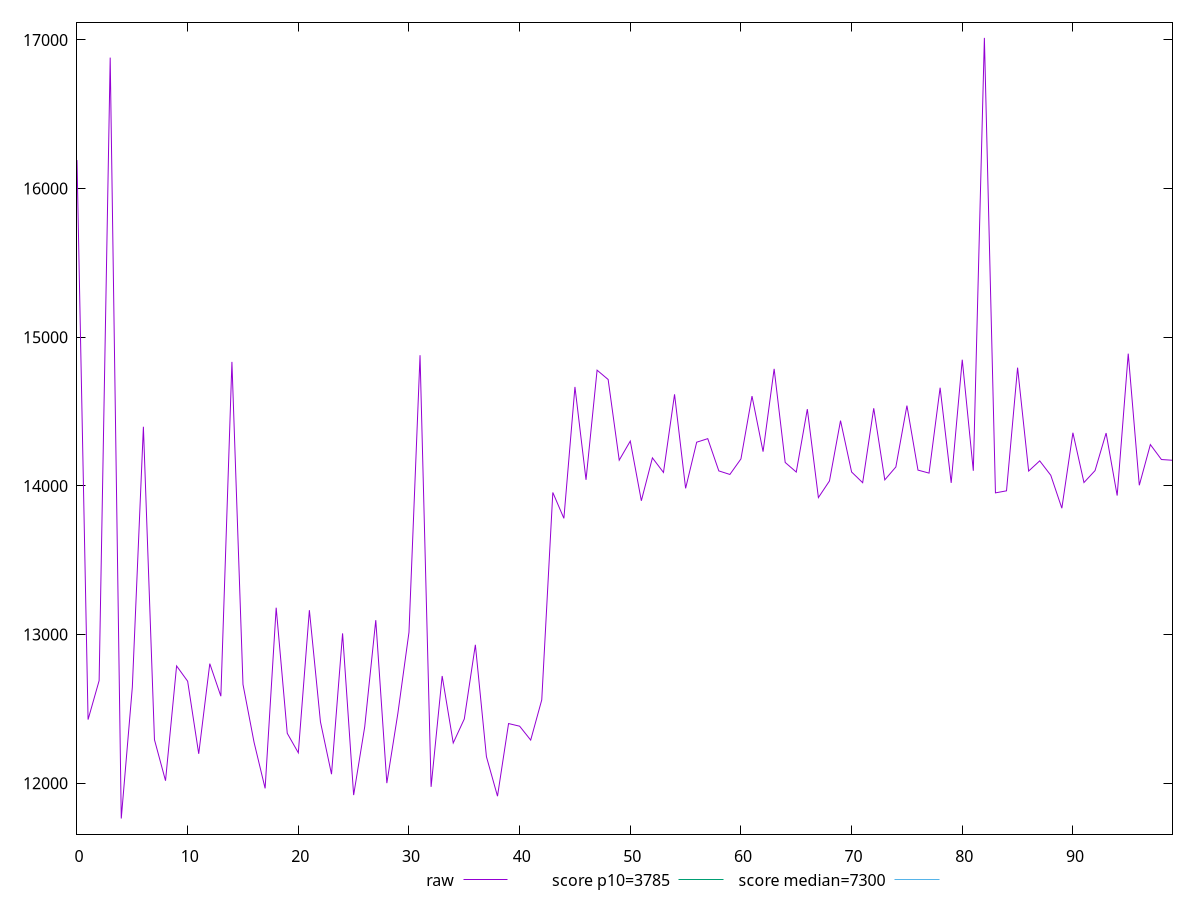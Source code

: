 reset

$raw <<EOF
0 16191.787
1 12427.878999999997
2 12690.189000000002
3 16880.917999999998
4 11762.344999999994
5 12645.684000000001
6 14397.8155
7 12292.4195
8 12016.681
9 12788.7845
10 12685.7305
11 12197.633999999998
12 12804.127
13 12585.150000000001
14 14834.05
15 12664.562
16 12275.243000000002
17 11965.204
18 13180.493000000002
19 12335.725999999997
20 12204.545999999998
21 13163.809000000001
22 12412.797000000002
23 12060.436000000002
24 13007.801500000001
25 11919.944
26 12378.874500000002
27 13096.447
28 12000.483999999999
29 12471.744999999995
30 13015.265499999998
31 14879.234499999997
32 11975.530999999999
33 12721.088
34 12270.729500000001
35 12432.168000000003
36 12930.8325
37 12178.474999999999
38 11912.574499999999
39 12401.171000000002
40 12383.4565
41 12289.933
42 12560.5895
43 13955.679
44 13781.661500000002
45 14665.586
46 14040.972000000002
47 14778.405499999997
48 14715.594000000001
49 14173.027
50 14301.541500000005
51 13899.856000000003
52 14188.524
53 14090.412
54 14615.861
55 13983.489000000001
56 14293.860999999999
57 14317.757999999998
58 14100.884000000002
59 14076.944000000001
60 14181.312999999998
61 14604.068
62 14230.343999999994
63 14787.381500000001
64 14157.436000000002
65 14093.091999999997
66 14516.3665
67 13921.339499999998
68 14033.194
69 14439.002
70 14093.576000000001
71 14021.458000000002
72 14522.0865
73 14040.545999999998
74 14127.276
75 14540.123000000001
76 14106.1375
77 14086.019
78 14660.440999999999
79 14020.0925
80 14848.704999999998
81 14101.671
82 17013.625
83 13953.100499999997
84 13966.732
85 14795.465000000002
86 14099.7525
87 14168.348999999997
88 14071.412
89 13849.878999999997
90 14357.281000000003
91 14022.556
92 14102.793
93 14355.423000000003
94 13934.861000000003
95 14889.639000000001
96 14004.122500000001
97 14277.8555
98 14177.347
99 14172.409
EOF

set key outside below
set xrange [0:99]
set yrange [11657.319399999993:17118.6506]
set trange [11657.319399999993:17118.6506]
set terminal svg size 640, 500 enhanced background rgb 'white'
set output "report_00020_2021-02-19T21:17:38.612Z2/interactive/samples/pages/raw/values.svg"

plot $raw title "raw" with line, \
     3785 title "score p10=3785", \
     7300 title "score median=7300"

reset
